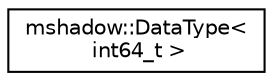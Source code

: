 digraph "Graphical Class Hierarchy"
{
 // LATEX_PDF_SIZE
  edge [fontname="Helvetica",fontsize="10",labelfontname="Helvetica",labelfontsize="10"];
  node [fontname="Helvetica",fontsize="10",shape=record];
  rankdir="LR";
  Node0 [label="mshadow::DataType\<\l int64_t \>",height=0.2,width=0.4,color="black", fillcolor="white", style="filled",URL="$structmshadow_1_1DataType_3_01int64__t_01_4.html",tooltip=" "];
}
